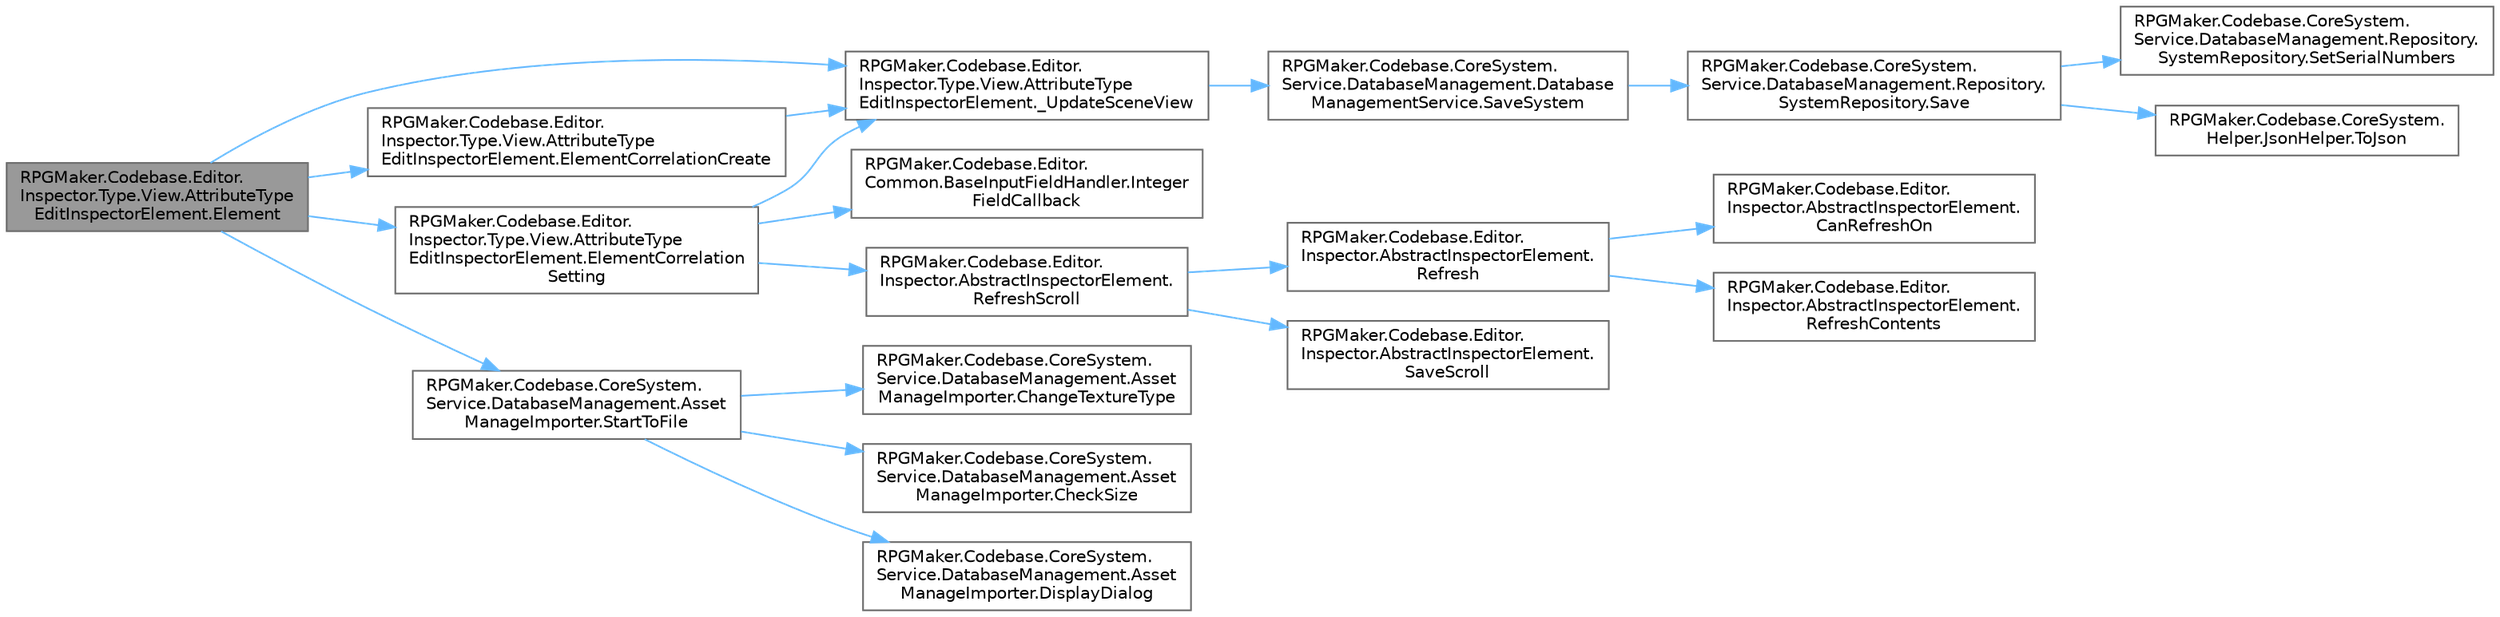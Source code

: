 digraph "RPGMaker.Codebase.Editor.Inspector.Type.View.AttributeTypeEditInspectorElement.Element"
{
 // LATEX_PDF_SIZE
  bgcolor="transparent";
  edge [fontname=Helvetica,fontsize=10,labelfontname=Helvetica,labelfontsize=10];
  node [fontname=Helvetica,fontsize=10,shape=box,height=0.2,width=0.4];
  rankdir="LR";
  Node1 [id="Node000001",label="RPGMaker.Codebase.Editor.\lInspector.Type.View.AttributeType\lEditInspectorElement.Element",height=0.2,width=0.4,color="gray40", fillcolor="grey60", style="filled", fontcolor="black",tooltip="😁 要素"];
  Node1 -> Node2 [id="edge1_Node000001_Node000002",color="steelblue1",style="solid",tooltip=" "];
  Node2 [id="Node000002",label="RPGMaker.Codebase.Editor.\lInspector.Type.View.AttributeType\lEditInspectorElement._UpdateSceneView",height=0.2,width=0.4,color="grey40", fillcolor="white", style="filled",URL="$da/d29/class_r_p_g_maker_1_1_codebase_1_1_editor_1_1_inspector_1_1_type_1_1_view_1_1_attribute_type_edit_inspector_element.html#af77fca97c7c4a6450748811c100a5963",tooltip="😁 シーン・ビュー更新"];
  Node2 -> Node3 [id="edge2_Node000002_Node000003",color="steelblue1",style="solid",tooltip=" "];
  Node3 [id="Node000003",label="RPGMaker.Codebase.CoreSystem.\lService.DatabaseManagement.Database\lManagementService.SaveSystem",height=0.2,width=0.4,color="grey40", fillcolor="white", style="filled",URL="$db/db0/class_r_p_g_maker_1_1_codebase_1_1_core_system_1_1_service_1_1_database_management_1_1_database_management_service.html#ae0ee7603ea6192e52b1caa1cbfa3b598",tooltip="😁 システム保存"];
  Node3 -> Node4 [id="edge3_Node000003_Node000004",color="steelblue1",style="solid",tooltip=" "];
  Node4 [id="Node000004",label="RPGMaker.Codebase.CoreSystem.\lService.DatabaseManagement.Repository.\lSystemRepository.Save",height=0.2,width=0.4,color="grey40", fillcolor="white", style="filled",URL="$d6/d55/class_r_p_g_maker_1_1_codebase_1_1_core_system_1_1_service_1_1_database_management_1_1_repository_1_1_system_repository.html#a99fec93c98414bc54d36312766be62f2",tooltip="😁 保存"];
  Node4 -> Node5 [id="edge4_Node000004_Node000005",color="steelblue1",style="solid",tooltip=" "];
  Node5 [id="Node000005",label="RPGMaker.Codebase.CoreSystem.\lService.DatabaseManagement.Repository.\lSystemRepository.SetSerialNumbers",height=0.2,width=0.4,color="grey40", fillcolor="white", style="filled",URL="$d6/d55/class_r_p_g_maker_1_1_codebase_1_1_core_system_1_1_service_1_1_database_management_1_1_repository_1_1_system_repository.html#ab6443a80e6b601514993f1ae8a7ffc1a",tooltip="😁 連番設定"];
  Node4 -> Node6 [id="edge5_Node000004_Node000006",color="steelblue1",style="solid",tooltip=" "];
  Node6 [id="Node000006",label="RPGMaker.Codebase.CoreSystem.\lHelper.JsonHelper.ToJson",height=0.2,width=0.4,color="grey40", fillcolor="white", style="filled",URL="$d8/dd0/class_r_p_g_maker_1_1_codebase_1_1_core_system_1_1_helper_1_1_json_helper.html#a769989dc78ae92d5e53c0aec69a8bec7",tooltip="😁 JsonUtility.ToJsonを使えるようにするためだけのwrapper"];
  Node1 -> Node7 [id="edge6_Node000001_Node000007",color="steelblue1",style="solid",tooltip=" "];
  Node7 [id="Node000007",label="RPGMaker.Codebase.Editor.\lInspector.Type.View.AttributeType\lEditInspectorElement.ElementCorrelationCreate",height=0.2,width=0.4,color="grey40", fillcolor="white", style="filled",URL="$da/d29/class_r_p_g_maker_1_1_codebase_1_1_editor_1_1_inspector_1_1_type_1_1_view_1_1_attribute_type_edit_inspector_element.html#a0cacfefee6eb4f1d57047527d79a3108",tooltip="😁 要素関連作れ"];
  Node7 -> Node2 [id="edge7_Node000007_Node000002",color="steelblue1",style="solid",tooltip=" "];
  Node1 -> Node8 [id="edge8_Node000001_Node000008",color="steelblue1",style="solid",tooltip=" "];
  Node8 [id="Node000008",label="RPGMaker.Codebase.Editor.\lInspector.Type.View.AttributeType\lEditInspectorElement.ElementCorrelation\lSetting",height=0.2,width=0.4,color="grey40", fillcolor="white", style="filled",URL="$da/d29/class_r_p_g_maker_1_1_codebase_1_1_editor_1_1_inspector_1_1_type_1_1_view_1_1_attribute_type_edit_inspector_element.html#a2a9af1ea5e72c95a1883a26ec0371433",tooltip="😁 要素関連設定"];
  Node8 -> Node2 [id="edge9_Node000008_Node000002",color="steelblue1",style="solid",tooltip=" "];
  Node8 -> Node9 [id="edge10_Node000008_Node000009",color="steelblue1",style="solid",tooltip=" "];
  Node9 [id="Node000009",label="RPGMaker.Codebase.Editor.\lCommon.BaseInputFieldHandler.Integer\lFieldCallback",height=0.2,width=0.4,color="grey40", fillcolor="white", style="filled",URL="$dd/d13/class_r_p_g_maker_1_1_codebase_1_1_editor_1_1_common_1_1_base_input_field_handler.html#a0cb4d3faffb49c23c87ab3ded7b59cb7",tooltip="😁 整数フィールド・コールバック"];
  Node8 -> Node10 [id="edge11_Node000008_Node000010",color="steelblue1",style="solid",tooltip=" "];
  Node10 [id="Node000010",label="RPGMaker.Codebase.Editor.\lInspector.AbstractInspectorElement.\lRefreshScroll",height=0.2,width=0.4,color="grey40", fillcolor="white", style="filled",URL="$d5/d42/class_r_p_g_maker_1_1_codebase_1_1_editor_1_1_inspector_1_1_abstract_inspector_element.html#af45c0cef2a3366d7abd3af41dab3317a",tooltip="😁 スクロール更新"];
  Node10 -> Node11 [id="edge12_Node000010_Node000011",color="steelblue1",style="solid",tooltip=" "];
  Node11 [id="Node000011",label="RPGMaker.Codebase.Editor.\lInspector.AbstractInspectorElement.\lRefresh",height=0.2,width=0.4,color="grey40", fillcolor="white", style="filled",URL="$d5/d42/class_r_p_g_maker_1_1_codebase_1_1_editor_1_1_inspector_1_1_abstract_inspector_element.html#a0c853745aedcb0ae26f2778377e32c32",tooltip="😁 可視要素の再更新、および、Ｙ位置の相対スクロールの仕込み（またはその即実行）"];
  Node11 -> Node12 [id="edge13_Node000011_Node000012",color="steelblue1",style="solid",tooltip=" "];
  Node12 [id="Node000012",label="RPGMaker.Codebase.Editor.\lInspector.AbstractInspectorElement.\lCanRefreshOn",height=0.2,width=0.4,color="grey40", fillcolor="white", style="filled",URL="$d5/d42/class_r_p_g_maker_1_1_codebase_1_1_editor_1_1_inspector_1_1_abstract_inspector_element.html#a8470b14f2c107172454318c1936084bf",tooltip="😁 Ｙ位置を相対スクロールする仕込みをする（またはすぐにスクロールする）"];
  Node11 -> Node13 [id="edge14_Node000011_Node000013",color="steelblue1",style="solid",tooltip=" "];
  Node13 [id="Node000013",label="RPGMaker.Codebase.Editor.\lInspector.AbstractInspectorElement.\lRefreshContents",height=0.2,width=0.4,color="grey40", fillcolor="white", style="filled",URL="$d5/d42/class_r_p_g_maker_1_1_codebase_1_1_editor_1_1_inspector_1_1_abstract_inspector_element.html#ab0b3e58ab87f56302d71bfa62cabfdfa",tooltip="😁 データの更新"];
  Node10 -> Node14 [id="edge15_Node000010_Node000014",color="steelblue1",style="solid",tooltip=" "];
  Node14 [id="Node000014",label="RPGMaker.Codebase.Editor.\lInspector.AbstractInspectorElement.\lSaveScroll",height=0.2,width=0.4,color="grey40", fillcolor="white", style="filled",URL="$d5/d42/class_r_p_g_maker_1_1_codebase_1_1_editor_1_1_inspector_1_1_abstract_inspector_element.html#a0ced2de704698b81d840db07779842b8",tooltip="😁 スクロール保存"];
  Node1 -> Node15 [id="edge16_Node000001_Node000015",color="steelblue1",style="solid",tooltip=" "];
  Node15 [id="Node000015",label="RPGMaker.Codebase.CoreSystem.\lService.DatabaseManagement.Asset\lManageImporter.StartToFile",height=0.2,width=0.4,color="grey40", fillcolor="white", style="filled",URL="$d8/d0a/class_r_p_g_maker_1_1_codebase_1_1_core_system_1_1_service_1_1_database_management_1_1_asset_manage_importer.html#af8abf6641717893a6a048fbc34863392",tooltip="😁 データ読み込み。 読み込んだデータを指定パスにコピーする。 基本設定ではSpriteに変換する"];
  Node15 -> Node16 [id="edge17_Node000015_Node000016",color="steelblue1",style="solid",tooltip=" "];
  Node16 [id="Node000016",label="RPGMaker.Codebase.CoreSystem.\lService.DatabaseManagement.Asset\lManageImporter.ChangeTextureType",height=0.2,width=0.4,color="grey40", fillcolor="white", style="filled",URL="$d8/d0a/class_r_p_g_maker_1_1_codebase_1_1_core_system_1_1_service_1_1_database_management_1_1_asset_manage_importer.html#ae700e73304faf6a66d590053b74629c0",tooltip="😁 テクスチャ設定を変更する"];
  Node15 -> Node17 [id="edge18_Node000015_Node000017",color="steelblue1",style="solid",tooltip=" "];
  Node17 [id="Node000017",label="RPGMaker.Codebase.CoreSystem.\lService.DatabaseManagement.Asset\lManageImporter.CheckSize",height=0.2,width=0.4,color="grey40", fillcolor="white", style="filled",URL="$d8/d0a/class_r_p_g_maker_1_1_codebase_1_1_core_system_1_1_service_1_1_database_management_1_1_asset_manage_importer.html#a56f748dc148156495e3f5fc18a91f70b",tooltip="😁 サイズ・チェック"];
  Node15 -> Node18 [id="edge19_Node000015_Node000018",color="steelblue1",style="solid",tooltip=" "];
  Node18 [id="Node000018",label="RPGMaker.Codebase.CoreSystem.\lService.DatabaseManagement.Asset\lManageImporter.DisplayDialog",height=0.2,width=0.4,color="grey40", fillcolor="white", style="filled",URL="$d8/d0a/class_r_p_g_maker_1_1_codebase_1_1_core_system_1_1_service_1_1_database_management_1_1_asset_manage_importer.html#af69d6cafe71797aad8b8c1436de9c439",tooltip="😁 ダイアログ表示用"];
}
